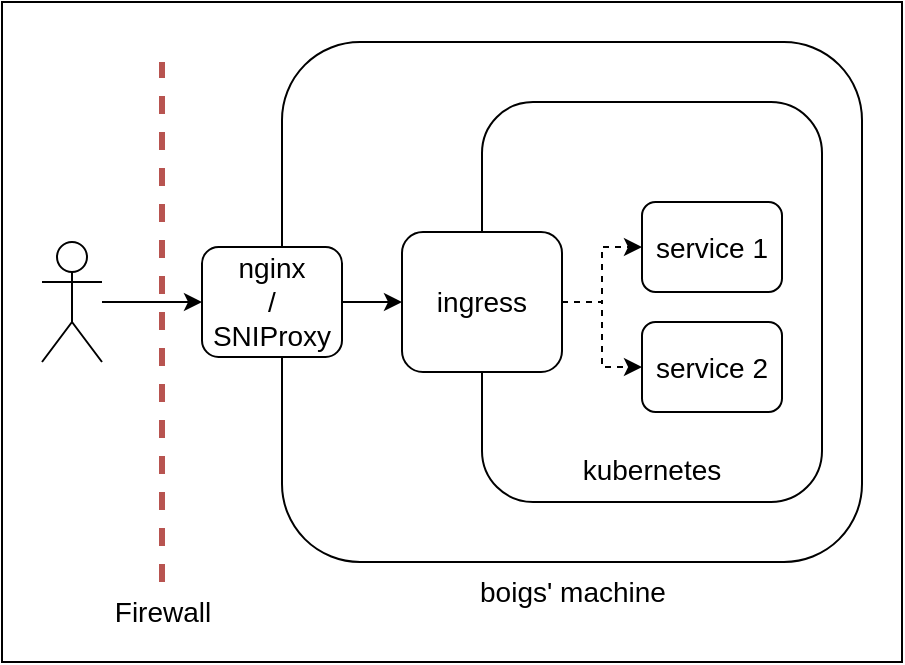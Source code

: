 <mxfile version="21.1.5" type="device">
  <diagram name="Página-1" id="ftUvGIxs3Q1ju05yiC8Z">
    <mxGraphModel dx="860" dy="724" grid="1" gridSize="10" guides="1" tooltips="1" connect="1" arrows="1" fold="1" page="1" pageScale="1" pageWidth="827" pageHeight="1169" math="0" shadow="0">
      <root>
        <mxCell id="0" />
        <mxCell id="1" parent="0" />
        <mxCell id="0mGGz-Txc2dblMr2IItd-21" value="" style="rounded=0;whiteSpace=wrap;html=1;" vertex="1" parent="1">
          <mxGeometry x="150" y="210" width="450" height="330" as="geometry" />
        </mxCell>
        <mxCell id="0mGGz-Txc2dblMr2IItd-9" style="edgeStyle=orthogonalEdgeStyle;rounded=0;orthogonalLoop=1;jettySize=auto;html=1;entryX=0;entryY=0.5;entryDx=0;entryDy=0;" edge="1" parent="1" source="0mGGz-Txc2dblMr2IItd-1" target="0mGGz-Txc2dblMr2IItd-7">
          <mxGeometry relative="1" as="geometry" />
        </mxCell>
        <mxCell id="0mGGz-Txc2dblMr2IItd-1" value="" style="shape=umlActor;verticalLabelPosition=bottom;verticalAlign=top;html=1;outlineConnect=0;" vertex="1" parent="1">
          <mxGeometry x="170" y="330" width="30" height="60" as="geometry" />
        </mxCell>
        <mxCell id="0mGGz-Txc2dblMr2IItd-4" value="&lt;font style=&quot;font-size: 14px;&quot;&gt;Firewall&lt;/font&gt;" style="endArrow=none;dashed=1;html=1;rounded=0;strokeWidth=3;fillColor=#f8cecc;strokeColor=#b85450;" edge="1" parent="1">
          <mxGeometry x="-1" y="-15" width="50" height="50" relative="1" as="geometry">
            <mxPoint x="230" y="500" as="sourcePoint" />
            <mxPoint x="230" y="240" as="targetPoint" />
            <mxPoint x="-15" y="15" as="offset" />
          </mxGeometry>
        </mxCell>
        <mxCell id="0mGGz-Txc2dblMr2IItd-2" value="" style="rounded=1;whiteSpace=wrap;html=1;" vertex="1" parent="1">
          <mxGeometry x="290" y="230" width="290" height="260" as="geometry" />
        </mxCell>
        <mxCell id="0mGGz-Txc2dblMr2IItd-3" value="&lt;font style=&quot;font-size: 14px;&quot;&gt;boigs&#39; machine&lt;/font&gt;" style="text;html=1;strokeColor=none;fillColor=none;align=center;verticalAlign=middle;whiteSpace=wrap;rounded=0;" vertex="1" parent="1">
          <mxGeometry x="382.5" y="490" width="105" height="30" as="geometry" />
        </mxCell>
        <mxCell id="0mGGz-Txc2dblMr2IItd-18" value="" style="rounded=1;whiteSpace=wrap;html=1;" vertex="1" parent="1">
          <mxGeometry x="390" y="260" width="170" height="200" as="geometry" />
        </mxCell>
        <mxCell id="0mGGz-Txc2dblMr2IItd-16" style="edgeStyle=orthogonalEdgeStyle;rounded=0;orthogonalLoop=1;jettySize=auto;html=1;dashed=1;" edge="1" parent="1" source="0mGGz-Txc2dblMr2IItd-10" target="0mGGz-Txc2dblMr2IItd-11">
          <mxGeometry relative="1" as="geometry" />
        </mxCell>
        <mxCell id="0mGGz-Txc2dblMr2IItd-17" style="edgeStyle=orthogonalEdgeStyle;rounded=0;orthogonalLoop=1;jettySize=auto;html=1;exitX=1;exitY=0.5;exitDx=0;exitDy=0;dashed=1;" edge="1" parent="1" source="0mGGz-Txc2dblMr2IItd-10" target="0mGGz-Txc2dblMr2IItd-12">
          <mxGeometry relative="1" as="geometry" />
        </mxCell>
        <mxCell id="0mGGz-Txc2dblMr2IItd-10" value="ingress" style="rounded=1;whiteSpace=wrap;html=1;fontSize=14;" vertex="1" parent="1">
          <mxGeometry x="350" y="325" width="80" height="70" as="geometry" />
        </mxCell>
        <mxCell id="0mGGz-Txc2dblMr2IItd-11" value="service 1" style="rounded=1;whiteSpace=wrap;html=1;fontSize=14;" vertex="1" parent="1">
          <mxGeometry x="470" y="310" width="70" height="45" as="geometry" />
        </mxCell>
        <mxCell id="0mGGz-Txc2dblMr2IItd-12" value="service 2" style="rounded=1;whiteSpace=wrap;html=1;fontSize=14;" vertex="1" parent="1">
          <mxGeometry x="470" y="370" width="70" height="45" as="geometry" />
        </mxCell>
        <mxCell id="0mGGz-Txc2dblMr2IItd-7" value="&lt;div&gt;nginx&lt;/div&gt;&lt;div&gt;/&lt;/div&gt;&lt;div&gt;SNIProxy&lt;br&gt;&lt;/div&gt;" style="rounded=1;whiteSpace=wrap;html=1;fontSize=14;" vertex="1" parent="1">
          <mxGeometry x="250" y="332.5" width="70" height="55" as="geometry" />
        </mxCell>
        <mxCell id="0mGGz-Txc2dblMr2IItd-13" style="edgeStyle=orthogonalEdgeStyle;rounded=0;orthogonalLoop=1;jettySize=auto;html=1;exitX=1;exitY=0.5;exitDx=0;exitDy=0;entryX=0;entryY=0.5;entryDx=0;entryDy=0;" edge="1" parent="1" source="0mGGz-Txc2dblMr2IItd-7" target="0mGGz-Txc2dblMr2IItd-10">
          <mxGeometry relative="1" as="geometry" />
        </mxCell>
        <mxCell id="0mGGz-Txc2dblMr2IItd-19" value="kubernetes" style="text;html=1;strokeColor=none;fillColor=none;align=center;verticalAlign=middle;whiteSpace=wrap;rounded=0;fontSize=14;" vertex="1" parent="1">
          <mxGeometry x="445" y="429" width="60" height="30" as="geometry" />
        </mxCell>
      </root>
    </mxGraphModel>
  </diagram>
</mxfile>
